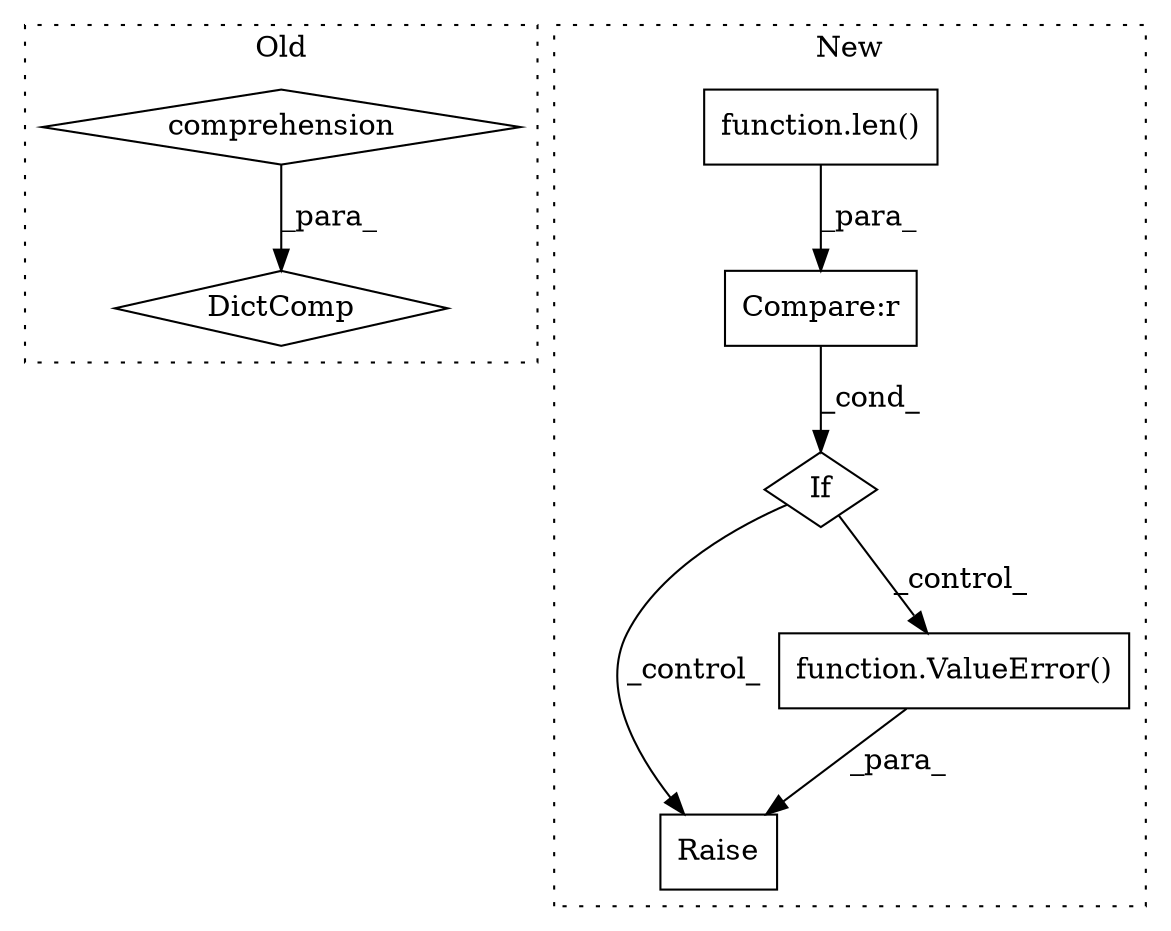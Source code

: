 digraph G {
subgraph cluster0 {
1 [label="DictComp" a="84" s="4827" l="27" shape="diamond"];
3 [label="comprehension" a="45" s="4838" l="3" shape="diamond"];
label = "Old";
style="dotted";
}
subgraph cluster1 {
2 [label="function.len()" a="75" s="5485,5492" l="4,1" shape="box"];
4 [label="Compare:r" a="40" s="5485" l="22" shape="box"];
5 [label="If" a="96" s="5456" l="3" shape="diamond"];
6 [label="Raise" a="91" s="5517" l="6" shape="box"];
7 [label="function.ValueError()" a="75" s="5523,5664" l="24,10" shape="box"];
label = "New";
style="dotted";
}
2 -> 4 [label="_para_"];
3 -> 1 [label="_para_"];
4 -> 5 [label="_cond_"];
5 -> 6 [label="_control_"];
5 -> 7 [label="_control_"];
7 -> 6 [label="_para_"];
}